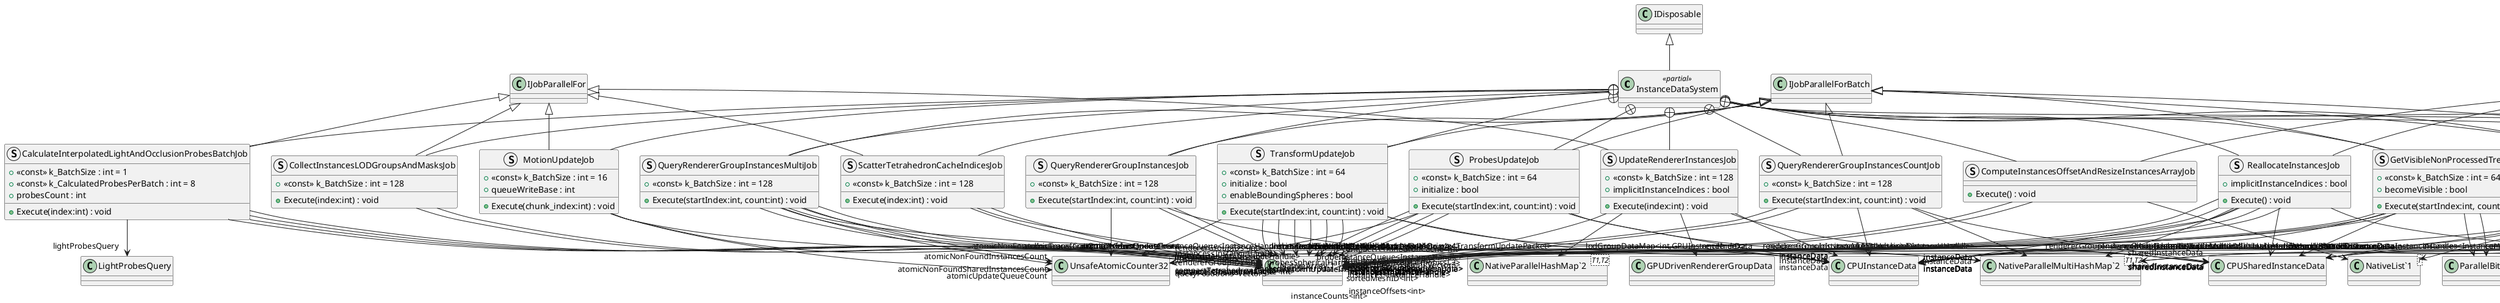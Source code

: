 @startuml
class InstanceDataSystem <<partial>> {
}
struct QueryRendererGroupInstancesCountJob {
    + <<const>> k_BatchSize : int = 128
    + Execute(startIndex:int, count:int) : void
}
struct ComputeInstancesOffsetAndResizeInstancesArrayJob {
    + Execute() : void
}
struct QueryRendererGroupInstancesJob {
    + <<const>> k_BatchSize : int = 128
    + Execute(startIndex:int, count:int) : void
}
struct QueryRendererGroupInstancesMultiJob {
    + <<const>> k_BatchSize : int = 128
    + Execute(startIndex:int, count:int) : void
}
struct QuerySortedMeshInstancesJob {
    + <<const>> k_BatchSize : int = 64
    + Execute(startIndex:int, count:int) : void
}
struct CalculateInterpolatedLightAndOcclusionProbesBatchJob {
    + <<const>> k_BatchSize : int = 1
    + <<const>> k_CalculatedProbesPerBatch : int = 8
    + probesCount : int
    + Execute(index:int) : void
}
struct ScatterTetrahedronCacheIndicesJob {
    + <<const>> k_BatchSize : int = 128
    + Execute(index:int) : void
}
struct TransformUpdateJob {
    + <<const>> k_BatchSize : int = 64
    + initialize : bool
    + enableBoundingSpheres : bool
    + Execute(startIndex:int, count:int) : void
}
struct ProbesUpdateJob {
    + <<const>> k_BatchSize : int = 64
    + initialize : bool
    + Execute(startIndex:int, count:int) : void
}
struct MotionUpdateJob {
    + <<const>> k_BatchSize : int = 16
    + queueWriteBase : int
    + Execute(chunk_index:int) : void
}
struct ReallocateInstancesJob {
    + implicitInstanceIndices : bool
    + Execute() : void
}
struct FreeInstancesJob {
    + Execute() : void
}
struct FreeRendererGroupInstancesJob {
    + Execute() : void
}
struct UpdateRendererInstancesJob {
    + <<const>> k_BatchSize : int = 128
    + implicitInstanceIndices : bool
    + Execute(index:int) : void
}
struct CollectInstancesLODGroupsAndMasksJob {
    + <<const>> k_BatchSize : int = 128
    + Execute(index:int) : void
}
struct GetVisibleNonProcessedTreeInstancesJob {
    + <<const>> k_BatchSize : int = 64
    + becomeVisible : bool
    + Execute(startIndex:int, count:int) : void
}
struct UpdateCompactedInstanceVisibilityJob {
    + <<const>> k_BatchSize : int = 64
    + Execute(startIndex:int, count:int) : void
}
class "NativeParallelMultiHashMap`2"<T1,T2> {
}
class "NativeArray`1"<T> {
}
class "NativeList`1"<T> {
}
class "NativeParallelHashMap`2"<T1,T2> {
}
IDisposable <|-- InstanceDataSystem
InstanceDataSystem +-- QueryRendererGroupInstancesCountJob
IJobParallelForBatch <|-- QueryRendererGroupInstancesCountJob
QueryRendererGroupInstancesCountJob --> "instanceData" CPUInstanceData
QueryRendererGroupInstancesCountJob --> "sharedInstanceData" CPUSharedInstanceData
QueryRendererGroupInstancesCountJob --> "rendererGroupInstanceMultiHash<int,InstanceHandle>" "NativeParallelMultiHashMap`2"
QueryRendererGroupInstancesCountJob --> "rendererGroupIDs<int>" "NativeArray`1"
QueryRendererGroupInstancesCountJob --> "instancesCount<int>" "NativeArray`1"
InstanceDataSystem +-- ComputeInstancesOffsetAndResizeInstancesArrayJob
IJob <|-- ComputeInstancesOffsetAndResizeInstancesArrayJob
ComputeInstancesOffsetAndResizeInstancesArrayJob --> "instancesCount<int>" "NativeArray`1"
ComputeInstancesOffsetAndResizeInstancesArrayJob --> "instancesOffset<int>" "NativeArray`1"
ComputeInstancesOffsetAndResizeInstancesArrayJob --> "instances<InstanceHandle>" "NativeList`1"
InstanceDataSystem +-- QueryRendererGroupInstancesJob
IJobParallelForBatch <|-- QueryRendererGroupInstancesJob
QueryRendererGroupInstancesJob --> "rendererGroupInstanceMultiHash<int,InstanceHandle>" "NativeParallelMultiHashMap`2"
QueryRendererGroupInstancesJob --> "rendererGroupIDs<int>" "NativeArray`1"
QueryRendererGroupInstancesJob --> "instances<InstanceHandle>" "NativeArray`1"
QueryRendererGroupInstancesJob --> "atomicNonFoundInstancesCount" UnsafeAtomicCounter32
InstanceDataSystem +-- QueryRendererGroupInstancesMultiJob
IJobParallelForBatch <|-- QueryRendererGroupInstancesMultiJob
QueryRendererGroupInstancesMultiJob --> "rendererGroupInstanceMultiHash<int,InstanceHandle>" "NativeParallelMultiHashMap`2"
QueryRendererGroupInstancesMultiJob --> "rendererGroupIDs<int>" "NativeArray`1"
QueryRendererGroupInstancesMultiJob --> "instancesOffsets<int>" "NativeArray`1"
QueryRendererGroupInstancesMultiJob --> "instancesCounts<int>" "NativeArray`1"
QueryRendererGroupInstancesMultiJob --> "instances<InstanceHandle>" "NativeArray`1"
QueryRendererGroupInstancesMultiJob --> "atomicNonFoundSharedInstancesCount" UnsafeAtomicCounter32
QueryRendererGroupInstancesMultiJob --> "atomicNonFoundInstancesCount" UnsafeAtomicCounter32
InstanceDataSystem +-- QuerySortedMeshInstancesJob
IJobParallelForBatch <|-- QuerySortedMeshInstancesJob
QuerySortedMeshInstancesJob --> "instanceData" CPUInstanceData
QuerySortedMeshInstancesJob --> "sharedInstanceData" CPUSharedInstanceData
QuerySortedMeshInstancesJob --> "sortedMeshID<int>" "NativeArray`1"
QuerySortedMeshInstancesJob --> "instances<InstanceHandle>" "NativeList`1"
InstanceDataSystem +-- CalculateInterpolatedLightAndOcclusionProbesBatchJob
IJobParallelFor <|-- CalculateInterpolatedLightAndOcclusionProbesBatchJob
CalculateInterpolatedLightAndOcclusionProbesBatchJob --> "lightProbesQuery" LightProbesQuery
CalculateInterpolatedLightAndOcclusionProbesBatchJob --> "queryPostitions<Vector3>" "NativeArray`1"
CalculateInterpolatedLightAndOcclusionProbesBatchJob --> "compactTetrahedronCache<int>" "NativeArray`1"
CalculateInterpolatedLightAndOcclusionProbesBatchJob --> "probesSphericalHarmonics<SphericalHarmonicsL2>" "NativeArray`1"
CalculateInterpolatedLightAndOcclusionProbesBatchJob --> "probesOcclusion<Vector4>" "NativeArray`1"
InstanceDataSystem +-- ScatterTetrahedronCacheIndicesJob
IJobParallelFor <|-- ScatterTetrahedronCacheIndicesJob
ScatterTetrahedronCacheIndicesJob --> "probeInstances<InstanceHandle>" "NativeArray`1"
ScatterTetrahedronCacheIndicesJob --> "compactTetrahedronCache<int>" "NativeArray`1"
ScatterTetrahedronCacheIndicesJob --> "instanceData" CPUInstanceData
InstanceDataSystem +-- TransformUpdateJob
IJobParallelForBatch <|-- TransformUpdateJob
TransformUpdateJob --> "instances<InstanceHandle>" "NativeArray`1"
TransformUpdateJob --> "localToWorldMatrices<Matrix4x4>" "NativeArray`1"
TransformUpdateJob --> "prevLocalToWorldMatrices<Matrix4x4>" "NativeArray`1"
TransformUpdateJob --> "atomicTransformQueueCount" UnsafeAtomicCounter32
TransformUpdateJob --> "sharedInstanceData" CPUSharedInstanceData
TransformUpdateJob --> "instanceData" CPUInstanceData
TransformUpdateJob --> "transformUpdateInstanceQueue<InstanceHandle>" "NativeArray`1"
TransformUpdateJob --> "transformUpdateDataQueue<TransformUpdatePacket>" "NativeArray`1"
TransformUpdateJob --> "boundingSpheresDataQueue<float4>" "NativeArray`1"
InstanceDataSystem +-- ProbesUpdateJob
IJobParallelForBatch <|-- ProbesUpdateJob
ProbesUpdateJob --> "instances<InstanceHandle>" "NativeArray`1"
ProbesUpdateJob --> "instanceData" CPUInstanceData
ProbesUpdateJob --> "sharedInstanceData" CPUSharedInstanceData
ProbesUpdateJob --> "atomicProbesQueueCount" UnsafeAtomicCounter32
ProbesUpdateJob --> "probeInstanceQueue<InstanceHandle>" "NativeArray`1"
ProbesUpdateJob --> "compactTetrahedronCache<int>" "NativeArray`1"
ProbesUpdateJob --> "probeQueryPosition<Vector3>" "NativeArray`1"
InstanceDataSystem +-- MotionUpdateJob
IJobParallelFor <|-- MotionUpdateJob
MotionUpdateJob --> "instanceData" CPUInstanceData
MotionUpdateJob --> "atomicUpdateQueueCount" UnsafeAtomicCounter32
MotionUpdateJob --> "transformUpdateInstanceQueue<InstanceHandle>" "NativeArray`1"
InstanceDataSystem +-- ReallocateInstancesJob
IJob <|-- ReallocateInstancesJob
ReallocateInstancesJob --> "rendererGroupIDs<int>" "NativeArray`1"
ReallocateInstancesJob --> "packedRendererData<GPUDrivenPackedRendererData>" "NativeArray`1"
ReallocateInstancesJob --> "instanceOffsets<int>" "NativeArray`1"
ReallocateInstancesJob --> "instanceCounts<int>" "NativeArray`1"
ReallocateInstancesJob --> "instanceAllocators" InstanceAllocators
ReallocateInstancesJob --> "instanceData" CPUInstanceData
ReallocateInstancesJob --> "sharedInstanceData" CPUSharedInstanceData
ReallocateInstancesJob --> "instances<InstanceHandle>" "NativeArray`1"
ReallocateInstancesJob --> "rendererGroupInstanceMultiHash<int,InstanceHandle>" "NativeParallelMultiHashMap`2"
InstanceDataSystem +-- FreeInstancesJob
IJob <|-- FreeInstancesJob
FreeInstancesJob --> "instances<InstanceHandle>" "NativeArray`1"
FreeInstancesJob --> "instanceAllocators" InstanceAllocators
FreeInstancesJob --> "instanceData" CPUInstanceData
FreeInstancesJob --> "sharedInstanceData" CPUSharedInstanceData
FreeInstancesJob --> "rendererGroupInstanceMultiHash<int,InstanceHandle>" "NativeParallelMultiHashMap`2"
InstanceDataSystem +-- FreeRendererGroupInstancesJob
IJob <|-- FreeRendererGroupInstancesJob
FreeRendererGroupInstancesJob --> "rendererGroupsID<int>" "NativeArray`1"
FreeRendererGroupInstancesJob --> "instanceAllocators" InstanceAllocators
FreeRendererGroupInstancesJob --> "instanceData" CPUInstanceData
FreeRendererGroupInstancesJob --> "sharedInstanceData" CPUSharedInstanceData
FreeRendererGroupInstancesJob --> "rendererGroupInstanceMultiHash<int,InstanceHandle>" "NativeParallelMultiHashMap`2"
InstanceDataSystem +-- UpdateRendererInstancesJob
IJobParallelFor <|-- UpdateRendererInstancesJob
UpdateRendererInstancesJob --> "rendererData" GPUDrivenRendererGroupData
UpdateRendererInstancesJob --> "instances<InstanceHandle>" "NativeArray`1"
UpdateRendererInstancesJob --> "lodGroupDataMap<int,GPUInstanceIndex>" "NativeParallelHashMap`2"
UpdateRendererInstancesJob --> "instanceData" CPUInstanceData
UpdateRendererInstancesJob --> "sharedInstanceData" CPUSharedInstanceData
InstanceDataSystem +-- CollectInstancesLODGroupsAndMasksJob
IJobParallelFor <|-- CollectInstancesLODGroupsAndMasksJob
CollectInstancesLODGroupsAndMasksJob --> "instances<InstanceHandle>" "NativeArray`1"
CollectInstancesLODGroupsAndMasksJob --> "lodGroupAndMasks<uint>" "NativeArray`1"
InstanceDataSystem +-- GetVisibleNonProcessedTreeInstancesJob
IJobParallelForBatch <|-- GetVisibleNonProcessedTreeInstancesJob
GetVisibleNonProcessedTreeInstancesJob --> "instanceData" CPUInstanceData
GetVisibleNonProcessedTreeInstancesJob --> "sharedInstanceData" CPUSharedInstanceData
GetVisibleNonProcessedTreeInstancesJob --> "compactedVisibilityMasks" ParallelBitArray
GetVisibleNonProcessedTreeInstancesJob --> "processedBits" ParallelBitArray
GetVisibleNonProcessedTreeInstancesJob --> "rendererIDs<int>" "NativeArray`1"
GetVisibleNonProcessedTreeInstancesJob --> "instances<InstanceHandle>" "NativeArray`1"
GetVisibleNonProcessedTreeInstancesJob --> "atomicTreeInstancesCount" UnsafeAtomicCounter32
InstanceDataSystem +-- UpdateCompactedInstanceVisibilityJob
IJobParallelForBatch <|-- UpdateCompactedInstanceVisibilityJob
UpdateCompactedInstanceVisibilityJob --> "compactedVisibilityMasks" ParallelBitArray
UpdateCompactedInstanceVisibilityJob --> "instanceData" CPUInstanceData
@enduml
